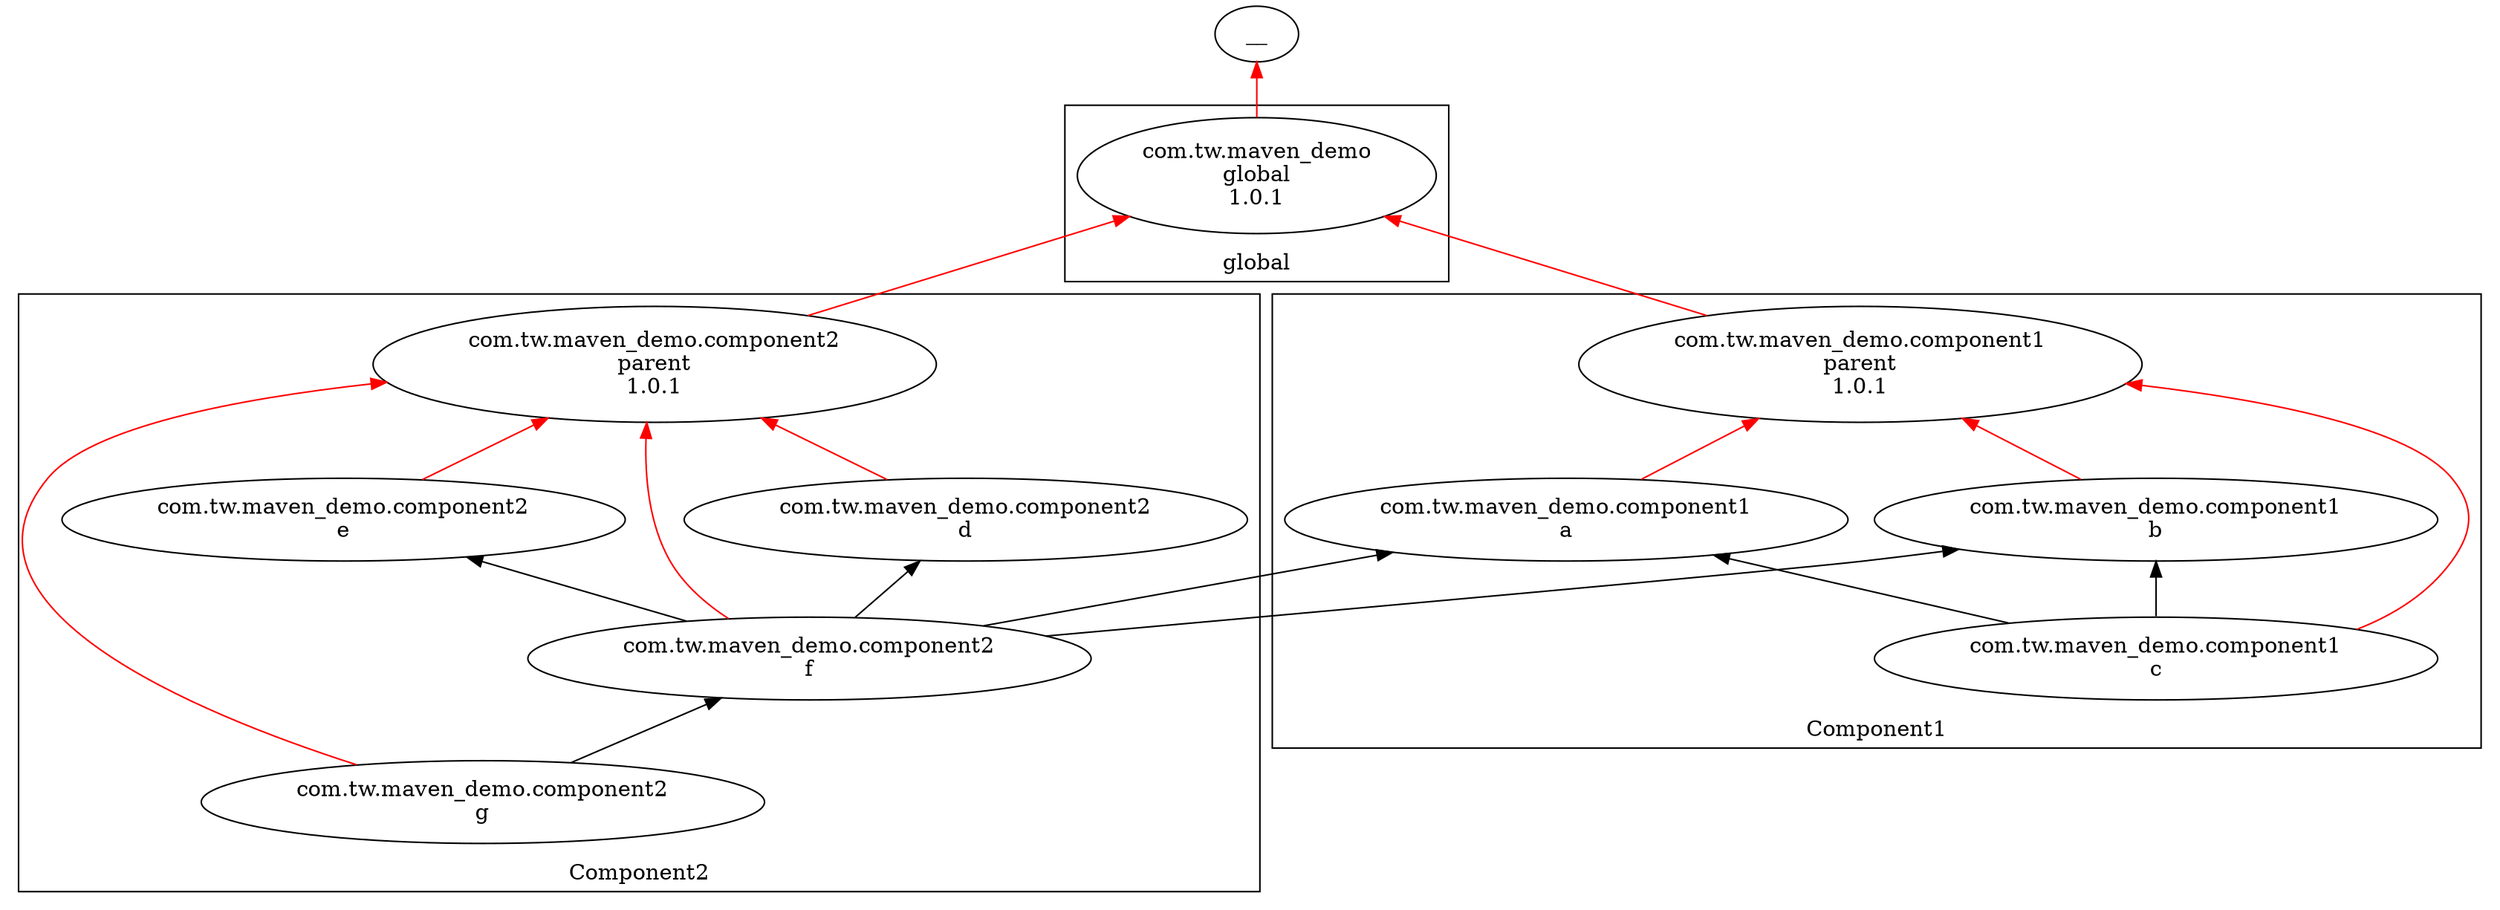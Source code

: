 digraph Dependencies {
 clusterrank = "local";
 rankdir = "BT";
  subgraph cluster_Component1 { label = "Component1"; 
com_tw_maven_demo_component1__a [label = "com.tw.maven_demo.component1\na\n"];
com_tw_maven_demo_component1__b [label = "com.tw.maven_demo.component1\nb\n"];
com_tw_maven_demo_component1__c [label = "com.tw.maven_demo.component1\nc\n"];
com_tw_maven_demo_component1__parent [label = "com.tw.maven_demo.component1\nparent\n1.0.1"];
  }
  subgraph cluster_Component2 { label = "Component2"; 
com_tw_maven_demo_component2__parent [label = "com.tw.maven_demo.component2\nparent\n1.0.1"];
com_tw_maven_demo_component2__d [label = "com.tw.maven_demo.component2\nd\n"];
com_tw_maven_demo_component2__e [label = "com.tw.maven_demo.component2\ne\n"];
com_tw_maven_demo_component2__f [label = "com.tw.maven_demo.component2\nf\n"];
com_tw_maven_demo_component2__g [label = "com.tw.maven_demo.component2\ng\n"];
  }
  subgraph cluster_global { label = "global"; 
com_tw_maven_demo__global [label = "com.tw.maven_demo\nglobal\n1.0.1"];
  }
  com_tw_maven_demo_component1__c -> com_tw_maven_demo_component1__a;
  com_tw_maven_demo_component1__c -> com_tw_maven_demo_component1__b;
  com_tw_maven_demo_component2__f -> com_tw_maven_demo_component1__a;
  com_tw_maven_demo_component2__f -> com_tw_maven_demo_component1__b;
  com_tw_maven_demo_component2__f -> com_tw_maven_demo_component2__d;
  com_tw_maven_demo_component2__f -> com_tw_maven_demo_component2__e;
  com_tw_maven_demo_component2__g -> com_tw_maven_demo_component2__f;
  com_tw_maven_demo_component1__a -> com_tw_maven_demo_component1__parent[color = "red"];
  com_tw_maven_demo_component1__b -> com_tw_maven_demo_component1__parent[color = "red"];
  com_tw_maven_demo_component2__parent -> com_tw_maven_demo__global[color = "red"];
  com_tw_maven_demo_component2__d -> com_tw_maven_demo_component2__parent[color = "red"];
  com_tw_maven_demo_component1__c -> com_tw_maven_demo_component1__parent[color = "red"];
  com_tw_maven_demo_component2__e -> com_tw_maven_demo_component2__parent[color = "red"];
  com_tw_maven_demo_component1__parent -> com_tw_maven_demo__global[color = "red"];
  com_tw_maven_demo_component2__f -> com_tw_maven_demo_component2__parent[color = "red"];
  com_tw_maven_demo_component2__g -> com_tw_maven_demo_component2__parent[color = "red"];
  com_tw_maven_demo__global -> __[color = "red"];
}
